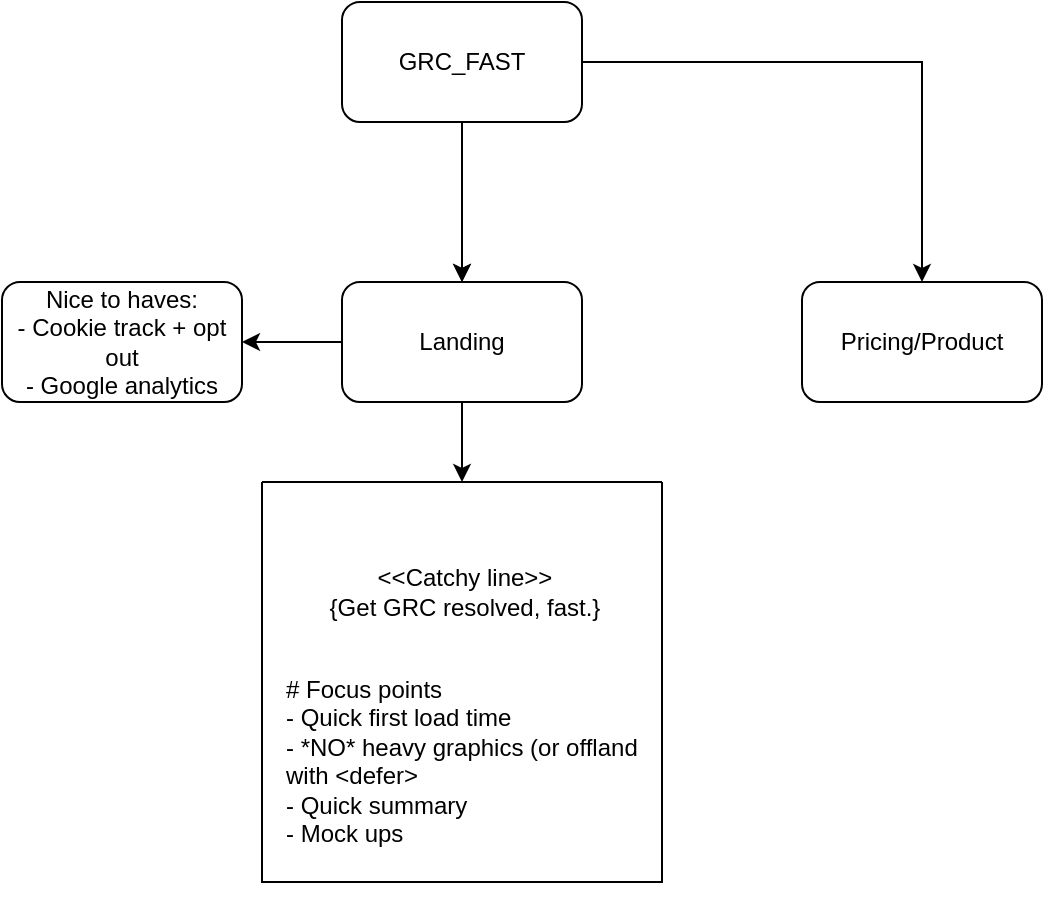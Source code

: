 <mxfile version="24.0.7" type="device">
  <diagram name="Page-1" id="FrDnRVKUeRx1vvkHNeLB">
    <mxGraphModel dx="1434" dy="820" grid="1" gridSize="10" guides="1" tooltips="1" connect="1" arrows="1" fold="1" page="1" pageScale="1" pageWidth="850" pageHeight="1100" math="0" shadow="0">
      <root>
        <mxCell id="0" />
        <mxCell id="1" parent="0" />
        <mxCell id="YrLfEOWAAipud0qDv6J8-4" value="" style="edgeStyle=orthogonalEdgeStyle;rounded=0;orthogonalLoop=1;jettySize=auto;html=1;" edge="1" parent="1" source="YrLfEOWAAipud0qDv6J8-1" target="YrLfEOWAAipud0qDv6J8-3">
          <mxGeometry relative="1" as="geometry" />
        </mxCell>
        <mxCell id="YrLfEOWAAipud0qDv6J8-12" value="" style="edgeStyle=orthogonalEdgeStyle;rounded=0;orthogonalLoop=1;jettySize=auto;html=1;" edge="1" parent="1" source="YrLfEOWAAipud0qDv6J8-1" target="YrLfEOWAAipud0qDv6J8-3">
          <mxGeometry relative="1" as="geometry" />
        </mxCell>
        <mxCell id="YrLfEOWAAipud0qDv6J8-14" value="" style="edgeStyle=orthogonalEdgeStyle;rounded=0;orthogonalLoop=1;jettySize=auto;html=1;" edge="1" parent="1" source="YrLfEOWAAipud0qDv6J8-1" target="YrLfEOWAAipud0qDv6J8-13">
          <mxGeometry relative="1" as="geometry" />
        </mxCell>
        <mxCell id="YrLfEOWAAipud0qDv6J8-1" value="GRC_FAST" style="rounded=1;whiteSpace=wrap;html=1;" vertex="1" parent="1">
          <mxGeometry x="360" y="40" width="120" height="60" as="geometry" />
        </mxCell>
        <mxCell id="YrLfEOWAAipud0qDv6J8-9" style="edgeStyle=orthogonalEdgeStyle;rounded=0;orthogonalLoop=1;jettySize=auto;html=1;exitX=0.5;exitY=1;exitDx=0;exitDy=0;entryX=0.5;entryY=0;entryDx=0;entryDy=0;" edge="1" parent="1" source="YrLfEOWAAipud0qDv6J8-3" target="YrLfEOWAAipud0qDv6J8-5">
          <mxGeometry relative="1" as="geometry" />
        </mxCell>
        <mxCell id="YrLfEOWAAipud0qDv6J8-10" style="edgeStyle=orthogonalEdgeStyle;rounded=0;orthogonalLoop=1;jettySize=auto;html=1;exitX=0;exitY=0.5;exitDx=0;exitDy=0;" edge="1" parent="1" source="YrLfEOWAAipud0qDv6J8-3" target="YrLfEOWAAipud0qDv6J8-11">
          <mxGeometry relative="1" as="geometry">
            <mxPoint x="190" y="280" as="targetPoint" />
          </mxGeometry>
        </mxCell>
        <mxCell id="YrLfEOWAAipud0qDv6J8-3" value="Landing" style="rounded=1;whiteSpace=wrap;html=1;" vertex="1" parent="1">
          <mxGeometry x="360" y="180" width="120" height="60" as="geometry" />
        </mxCell>
        <mxCell id="YrLfEOWAAipud0qDv6J8-5" value="" style="swimlane;startSize=0;" vertex="1" parent="1">
          <mxGeometry x="320" y="280" width="200" height="200" as="geometry" />
        </mxCell>
        <mxCell id="YrLfEOWAAipud0qDv6J8-6" value="&amp;lt;&amp;lt;Catchy line&amp;gt;&amp;gt;&lt;br&gt;{Get GRC resolved, fast.}" style="text;html=1;align=center;verticalAlign=middle;resizable=0;points=[];autosize=1;strokeColor=none;fillColor=none;" vertex="1" parent="YrLfEOWAAipud0qDv6J8-5">
          <mxGeometry x="21" y="35" width="160" height="40" as="geometry" />
        </mxCell>
        <mxCell id="YrLfEOWAAipud0qDv6J8-8" value="&lt;div&gt;# Focus points&lt;/div&gt;&lt;div&gt;- Quick first load time&lt;/div&gt;&lt;div&gt;- *NO* heavy graphics (or offland with &amp;lt;defer&amp;gt;&lt;/div&gt;&lt;div&gt;- Quick summary&lt;/div&gt;&lt;div&gt;- Mock ups&lt;br&gt;&lt;/div&gt;" style="text;html=1;whiteSpace=wrap;overflow=hidden;rounded=0;" vertex="1" parent="1">
          <mxGeometry x="330" y="370" width="180" height="120" as="geometry" />
        </mxCell>
        <mxCell id="YrLfEOWAAipud0qDv6J8-11" value="Nice to haves:&lt;br&gt;&lt;div&gt;- Cookie track + opt out&lt;/div&gt;&lt;div&gt;- Google analytics&lt;br&gt;&lt;/div&gt;" style="rounded=1;whiteSpace=wrap;html=1;" vertex="1" parent="1">
          <mxGeometry x="190" y="180" width="120" height="60" as="geometry" />
        </mxCell>
        <mxCell id="YrLfEOWAAipud0qDv6J8-13" value="Pricing/Product" style="whiteSpace=wrap;html=1;rounded=1;" vertex="1" parent="1">
          <mxGeometry x="590" y="180" width="120" height="60" as="geometry" />
        </mxCell>
      </root>
    </mxGraphModel>
  </diagram>
</mxfile>

